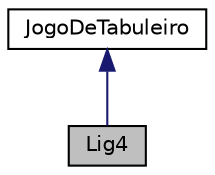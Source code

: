 digraph "Lig4"
{
 // LATEX_PDF_SIZE
  edge [fontname="Helvetica",fontsize="10",labelfontname="Helvetica",labelfontsize="10"];
  node [fontname="Helvetica",fontsize="10",shape=record];
  Node1 [label="Lig4",height=0.2,width=0.4,color="black", fillcolor="grey75", style="filled", fontcolor="black",tooltip="Classe que representa o jogo Lig4, derivada da classe JogoDeTabuleiro. Implementa as operacoes e regr..."];
  Node2 -> Node1 [dir="back",color="midnightblue",fontsize="10",style="solid",fontname="Helvetica"];
  Node2 [label="JogoDeTabuleiro",height=0.2,width=0.4,color="black", fillcolor="white", style="filled",URL="$classJogoDeTabuleiro.html",tooltip="Classe base abstrata para jogos de tabuleiro. Define a estrutura e as operacoes basicas para um jogo ..."];
}
